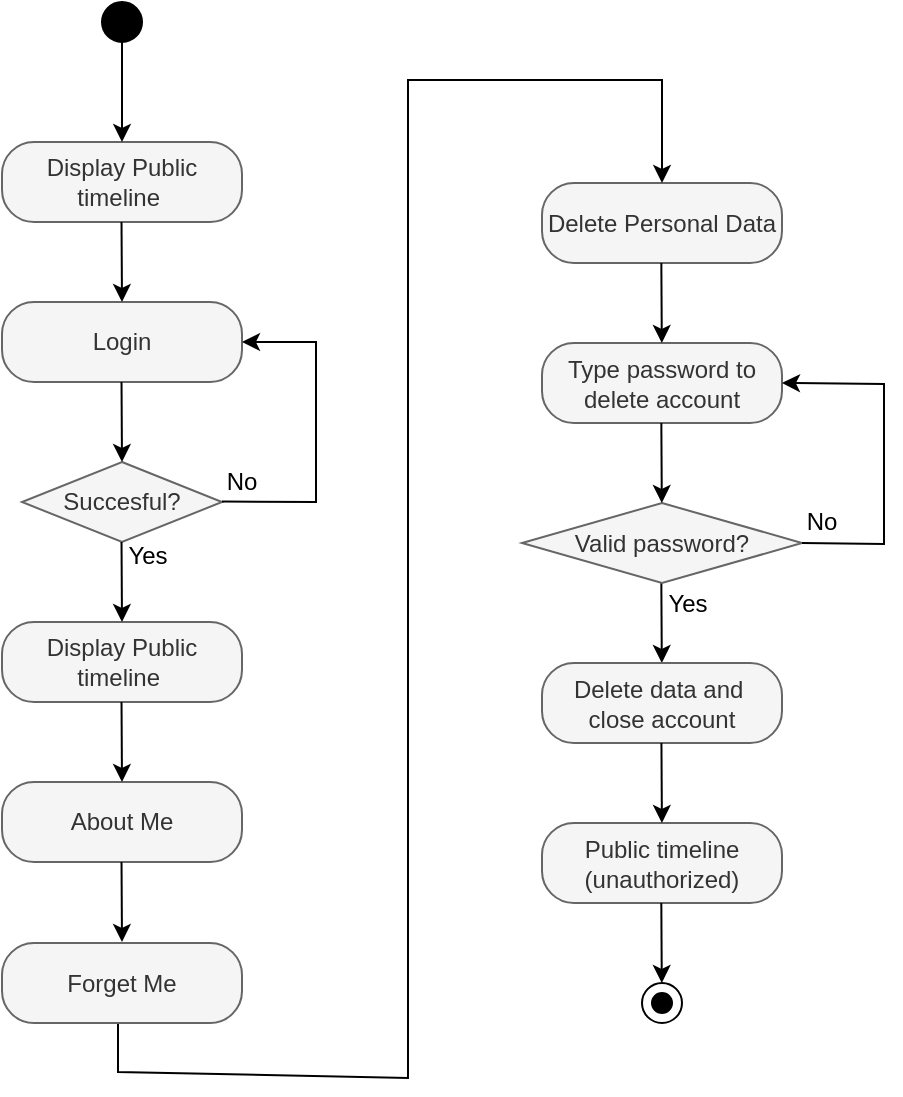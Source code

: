 <mxfile version="25.0.2">
  <diagram id="C5RBs43oDa-KdzZeNtuy" name="Page-1">
    <mxGraphModel dx="2171" dy="1140" grid="0" gridSize="10" guides="1" tooltips="1" connect="1" arrows="1" fold="1" page="1" pageScale="1" pageWidth="827" pageHeight="1169" math="0" shadow="0">
      <root>
        <mxCell id="WIyWlLk6GJQsqaUBKTNV-0" />
        <mxCell id="WIyWlLk6GJQsqaUBKTNV-1" parent="WIyWlLk6GJQsqaUBKTNV-0" />
        <mxCell id="FSEgTZkNE_-apT6jtSsS-30" value="" style="verticalLabelPosition=bottom;verticalAlign=top;html=1;shape=mxgraph.flowchart.on-page_reference;rounded=0;labelBackgroundColor=none;fillColor=#000000;" parent="WIyWlLk6GJQsqaUBKTNV-1" vertex="1">
          <mxGeometry x="155" y="95" width="20" height="20" as="geometry" />
        </mxCell>
        <mxCell id="FSEgTZkNE_-apT6jtSsS-31" value="Display Public timeline&amp;nbsp;" style="rounded=1;whiteSpace=wrap;html=1;arcSize=40;html=1;glass=0;shadow=0;labelBackgroundColor=none;fillColor=#f5f5f5;fontColor=#333333;strokeColor=#666666;" parent="WIyWlLk6GJQsqaUBKTNV-1" vertex="1">
          <mxGeometry x="105" y="165" width="120" height="40" as="geometry" />
        </mxCell>
        <mxCell id="FSEgTZkNE_-apT6jtSsS-32" value="Login" style="rounded=1;whiteSpace=wrap;html=1;arcSize=40;html=1;glass=0;shadow=0;labelBackgroundColor=none;fillColor=#f5f5f5;fontColor=#333333;strokeColor=#666666;" parent="WIyWlLk6GJQsqaUBKTNV-1" vertex="1">
          <mxGeometry x="105" y="245" width="120" height="40" as="geometry" />
        </mxCell>
        <mxCell id="FSEgTZkNE_-apT6jtSsS-33" value="Succesful?" style="rhombus;whiteSpace=wrap;html=1;rounded=0;labelBackgroundColor=none;fillColor=#f5f5f5;fontColor=#333333;strokeColor=#666666;" parent="WIyWlLk6GJQsqaUBKTNV-1" vertex="1">
          <mxGeometry x="115" y="325" width="100" height="40" as="geometry" />
        </mxCell>
        <mxCell id="FSEgTZkNE_-apT6jtSsS-34" value="Display Public timeline&amp;nbsp;" style="rounded=1;whiteSpace=wrap;html=1;arcSize=40;html=1;glass=0;shadow=0;labelBackgroundColor=none;fillColor=#f5f5f5;fontColor=#333333;strokeColor=#666666;" parent="WIyWlLk6GJQsqaUBKTNV-1" vertex="1">
          <mxGeometry x="105" y="405" width="120" height="40" as="geometry" />
        </mxCell>
        <mxCell id="FSEgTZkNE_-apT6jtSsS-35" value="About Me" style="rounded=1;whiteSpace=wrap;html=1;arcSize=40;html=1;glass=0;shadow=0;labelBackgroundColor=none;fillColor=#f5f5f5;fontColor=#333333;strokeColor=#666666;" parent="WIyWlLk6GJQsqaUBKTNV-1" vertex="1">
          <mxGeometry x="105" y="485" width="120" height="40" as="geometry" />
        </mxCell>
        <mxCell id="FSEgTZkNE_-apT6jtSsS-36" value="Forget Me" style="rounded=1;whiteSpace=wrap;html=1;arcSize=40;html=1;glass=0;shadow=0;labelBackgroundColor=none;fillColor=#f5f5f5;fontColor=#333333;strokeColor=#666666;" parent="WIyWlLk6GJQsqaUBKTNV-1" vertex="1">
          <mxGeometry x="105" y="565.5" width="120" height="40" as="geometry" />
        </mxCell>
        <mxCell id="FSEgTZkNE_-apT6jtSsS-37" value="" style="endArrow=classic;html=1;rounded=0;entryX=0.5;entryY=0;entryDx=0;entryDy=0;labelBackgroundColor=none;fontColor=default;" parent="WIyWlLk6GJQsqaUBKTNV-1" target="FSEgTZkNE_-apT6jtSsS-31" edge="1">
          <mxGeometry width="50" height="50" relative="1" as="geometry">
            <mxPoint x="165" y="115" as="sourcePoint" />
            <mxPoint x="195" y="175" as="targetPoint" />
          </mxGeometry>
        </mxCell>
        <mxCell id="FSEgTZkNE_-apT6jtSsS-38" value="" style="endArrow=classic;html=1;rounded=0;labelBackgroundColor=none;fontColor=default;" parent="WIyWlLk6GJQsqaUBKTNV-1" edge="1">
          <mxGeometry width="50" height="50" relative="1" as="geometry">
            <mxPoint x="164.76" y="205" as="sourcePoint" />
            <mxPoint x="165" y="245" as="targetPoint" />
          </mxGeometry>
        </mxCell>
        <mxCell id="FSEgTZkNE_-apT6jtSsS-39" value="" style="endArrow=classic;html=1;rounded=0;labelBackgroundColor=none;fontColor=default;" parent="WIyWlLk6GJQsqaUBKTNV-1" edge="1">
          <mxGeometry width="50" height="50" relative="1" as="geometry">
            <mxPoint x="164.76" y="285" as="sourcePoint" />
            <mxPoint x="165" y="325" as="targetPoint" />
          </mxGeometry>
        </mxCell>
        <mxCell id="FSEgTZkNE_-apT6jtSsS-40" value="" style="endArrow=classic;html=1;rounded=0;labelBackgroundColor=none;fontColor=default;" parent="WIyWlLk6GJQsqaUBKTNV-1" edge="1">
          <mxGeometry width="50" height="50" relative="1" as="geometry">
            <mxPoint x="164.76" y="365" as="sourcePoint" />
            <mxPoint x="165" y="405" as="targetPoint" />
          </mxGeometry>
        </mxCell>
        <mxCell id="FSEgTZkNE_-apT6jtSsS-41" value="" style="endArrow=classic;html=1;rounded=0;labelBackgroundColor=none;fontColor=default;" parent="WIyWlLk6GJQsqaUBKTNV-1" edge="1">
          <mxGeometry width="50" height="50" relative="1" as="geometry">
            <mxPoint x="164.76" y="445" as="sourcePoint" />
            <mxPoint x="165" y="485" as="targetPoint" />
          </mxGeometry>
        </mxCell>
        <mxCell id="FSEgTZkNE_-apT6jtSsS-42" value="" style="endArrow=classic;html=1;rounded=0;labelBackgroundColor=none;fontColor=default;" parent="WIyWlLk6GJQsqaUBKTNV-1" edge="1">
          <mxGeometry width="50" height="50" relative="1" as="geometry">
            <mxPoint x="164.76" y="525" as="sourcePoint" />
            <mxPoint x="165" y="565" as="targetPoint" />
          </mxGeometry>
        </mxCell>
        <mxCell id="FSEgTZkNE_-apT6jtSsS-43" value="Yes" style="text;html=1;align=center;verticalAlign=middle;whiteSpace=wrap;rounded=0;labelBackgroundColor=none;" parent="WIyWlLk6GJQsqaUBKTNV-1" vertex="1">
          <mxGeometry x="148" y="357" width="60" height="30" as="geometry" />
        </mxCell>
        <mxCell id="FSEgTZkNE_-apT6jtSsS-44" value="" style="endArrow=classic;html=1;rounded=0;labelBackgroundColor=none;fontColor=default;" parent="WIyWlLk6GJQsqaUBKTNV-1" edge="1">
          <mxGeometry width="50" height="50" relative="1" as="geometry">
            <mxPoint x="215" y="344.76" as="sourcePoint" />
            <mxPoint x="225" y="265" as="targetPoint" />
            <Array as="points">
              <mxPoint x="262" y="345" />
              <mxPoint x="262" y="265" />
            </Array>
          </mxGeometry>
        </mxCell>
        <mxCell id="FSEgTZkNE_-apT6jtSsS-45" value="No" style="text;html=1;align=center;verticalAlign=middle;whiteSpace=wrap;rounded=0;labelBackgroundColor=none;" parent="WIyWlLk6GJQsqaUBKTNV-1" vertex="1">
          <mxGeometry x="195" y="320" width="60" height="30" as="geometry" />
        </mxCell>
        <mxCell id="FSEgTZkNE_-apT6jtSsS-46" value="" style="verticalLabelPosition=bottom;verticalAlign=top;html=1;shape=mxgraph.flowchart.on-page_reference;fillColor=none;rounded=0;labelBackgroundColor=none;" parent="WIyWlLk6GJQsqaUBKTNV-1" vertex="1">
          <mxGeometry x="425" y="585.5" width="20" height="20" as="geometry" />
        </mxCell>
        <mxCell id="FSEgTZkNE_-apT6jtSsS-47" value="" style="verticalLabelPosition=bottom;verticalAlign=top;html=1;shape=mxgraph.flowchart.on-page_reference;rounded=0;labelBackgroundColor=none;strokeColor=#000000;fillColor=#000000;" parent="WIyWlLk6GJQsqaUBKTNV-1" vertex="1">
          <mxGeometry x="430" y="590.5" width="10" height="10" as="geometry" />
        </mxCell>
        <mxCell id="FSEgTZkNE_-apT6jtSsS-48" value="" style="endArrow=classic;html=1;rounded=0;labelBackgroundColor=none;fontColor=default;" parent="WIyWlLk6GJQsqaUBKTNV-1" edge="1">
          <mxGeometry width="50" height="50" relative="1" as="geometry">
            <mxPoint x="434.67" y="385.5" as="sourcePoint" />
            <mxPoint x="434.91" y="425.5" as="targetPoint" />
          </mxGeometry>
        </mxCell>
        <mxCell id="FSEgTZkNE_-apT6jtSsS-49" value="Delete Personal Data" style="rounded=1;whiteSpace=wrap;html=1;arcSize=40;html=1;glass=0;shadow=0;labelBackgroundColor=none;fillColor=#f5f5f5;fontColor=#333333;strokeColor=#666666;" parent="WIyWlLk6GJQsqaUBKTNV-1" vertex="1">
          <mxGeometry x="375" y="185.5" width="120" height="40" as="geometry" />
        </mxCell>
        <mxCell id="FSEgTZkNE_-apT6jtSsS-50" value="Type password to delete account" style="rounded=1;whiteSpace=wrap;html=1;arcSize=40;html=1;glass=0;shadow=0;labelBackgroundColor=none;fillColor=#f5f5f5;fontColor=#333333;strokeColor=#666666;" parent="WIyWlLk6GJQsqaUBKTNV-1" vertex="1">
          <mxGeometry x="375" y="265.5" width="120" height="40" as="geometry" />
        </mxCell>
        <mxCell id="FSEgTZkNE_-apT6jtSsS-51" value="Valid password?" style="rhombus;whiteSpace=wrap;html=1;rounded=0;labelBackgroundColor=none;fillColor=#f5f5f5;fontColor=#333333;strokeColor=#666666;" parent="WIyWlLk6GJQsqaUBKTNV-1" vertex="1">
          <mxGeometry x="365" y="345.5" width="140" height="40" as="geometry" />
        </mxCell>
        <mxCell id="FSEgTZkNE_-apT6jtSsS-52" value="" style="endArrow=classic;html=1;rounded=0;labelBackgroundColor=none;fontColor=default;entryX=0.5;entryY=0;entryDx=0;entryDy=0;" parent="WIyWlLk6GJQsqaUBKTNV-1" edge="1" target="FSEgTZkNE_-apT6jtSsS-49">
          <mxGeometry width="50" height="50" relative="1" as="geometry">
            <mxPoint x="163" y="606" as="sourcePoint" />
            <mxPoint x="475" y="179" as="targetPoint" />
            <Array as="points">
              <mxPoint x="163" y="630" />
              <mxPoint x="308" y="633" />
              <mxPoint x="308" y="134" />
              <mxPoint x="435" y="134" />
            </Array>
          </mxGeometry>
        </mxCell>
        <mxCell id="FSEgTZkNE_-apT6jtSsS-53" value="" style="endArrow=classic;html=1;rounded=0;labelBackgroundColor=none;fontColor=default;" parent="WIyWlLk6GJQsqaUBKTNV-1" edge="1">
          <mxGeometry width="50" height="50" relative="1" as="geometry">
            <mxPoint x="434.67" y="225.5" as="sourcePoint" />
            <mxPoint x="434.91" y="265.5" as="targetPoint" />
          </mxGeometry>
        </mxCell>
        <mxCell id="FSEgTZkNE_-apT6jtSsS-54" value="" style="endArrow=classic;html=1;rounded=0;labelBackgroundColor=none;fontColor=default;" parent="WIyWlLk6GJQsqaUBKTNV-1" edge="1">
          <mxGeometry width="50" height="50" relative="1" as="geometry">
            <mxPoint x="434.67" y="305.5" as="sourcePoint" />
            <mxPoint x="434.91" y="345.5" as="targetPoint" />
          </mxGeometry>
        </mxCell>
        <mxCell id="FSEgTZkNE_-apT6jtSsS-57" value="" style="endArrow=classic;html=1;rounded=0;entryX=1;entryY=0.5;entryDx=0;entryDy=0;labelBackgroundColor=none;fontColor=default;" parent="WIyWlLk6GJQsqaUBKTNV-1" target="FSEgTZkNE_-apT6jtSsS-50" edge="1">
          <mxGeometry width="50" height="50" relative="1" as="geometry">
            <mxPoint x="505" y="365.5" as="sourcePoint" />
            <mxPoint x="585" y="255.5" as="targetPoint" />
            <Array as="points">
              <mxPoint x="546" y="366" />
              <mxPoint x="546" y="286" />
            </Array>
          </mxGeometry>
        </mxCell>
        <mxCell id="FSEgTZkNE_-apT6jtSsS-58" value="No" style="text;html=1;align=center;verticalAlign=middle;whiteSpace=wrap;rounded=0;labelBackgroundColor=none;" parent="WIyWlLk6GJQsqaUBKTNV-1" vertex="1">
          <mxGeometry x="485" y="339.5" width="60" height="30" as="geometry" />
        </mxCell>
        <mxCell id="FSEgTZkNE_-apT6jtSsS-60" value="Yes" style="text;html=1;align=center;verticalAlign=middle;whiteSpace=wrap;rounded=0;labelBackgroundColor=none;" parent="WIyWlLk6GJQsqaUBKTNV-1" vertex="1">
          <mxGeometry x="418" y="380.5" width="60" height="30" as="geometry" />
        </mxCell>
        <mxCell id="FSEgTZkNE_-apT6jtSsS-61" value="Delete data and&amp;nbsp;&lt;div&gt;close account&lt;/div&gt;" style="rounded=1;whiteSpace=wrap;html=1;arcSize=40;html=1;glass=0;shadow=0;labelBackgroundColor=none;fillColor=#f5f5f5;fontColor=#333333;strokeColor=#666666;" parent="WIyWlLk6GJQsqaUBKTNV-1" vertex="1">
          <mxGeometry x="375" y="425.5" width="120" height="40" as="geometry" />
        </mxCell>
        <mxCell id="FSEgTZkNE_-apT6jtSsS-62" value="Public timeline (unauthorized)" style="rounded=1;whiteSpace=wrap;html=1;arcSize=40;html=1;glass=0;shadow=0;labelBackgroundColor=none;fillColor=#f5f5f5;fontColor=#333333;strokeColor=#666666;" parent="WIyWlLk6GJQsqaUBKTNV-1" vertex="1">
          <mxGeometry x="375" y="505.5" width="120" height="40" as="geometry" />
        </mxCell>
        <mxCell id="FSEgTZkNE_-apT6jtSsS-63" value="" style="endArrow=classic;html=1;rounded=0;labelBackgroundColor=none;fontColor=default;" parent="WIyWlLk6GJQsqaUBKTNV-1" edge="1">
          <mxGeometry width="50" height="50" relative="1" as="geometry">
            <mxPoint x="434.72" y="465.5" as="sourcePoint" />
            <mxPoint x="434.96" y="505.5" as="targetPoint" />
          </mxGeometry>
        </mxCell>
        <mxCell id="FSEgTZkNE_-apT6jtSsS-64" value="" style="endArrow=classic;html=1;rounded=0;labelBackgroundColor=none;fontColor=default;" parent="WIyWlLk6GJQsqaUBKTNV-1" edge="1">
          <mxGeometry width="50" height="50" relative="1" as="geometry">
            <mxPoint x="434.66" y="545.5" as="sourcePoint" />
            <mxPoint x="434.9" y="585.5" as="targetPoint" />
          </mxGeometry>
        </mxCell>
      </root>
    </mxGraphModel>
  </diagram>
</mxfile>
